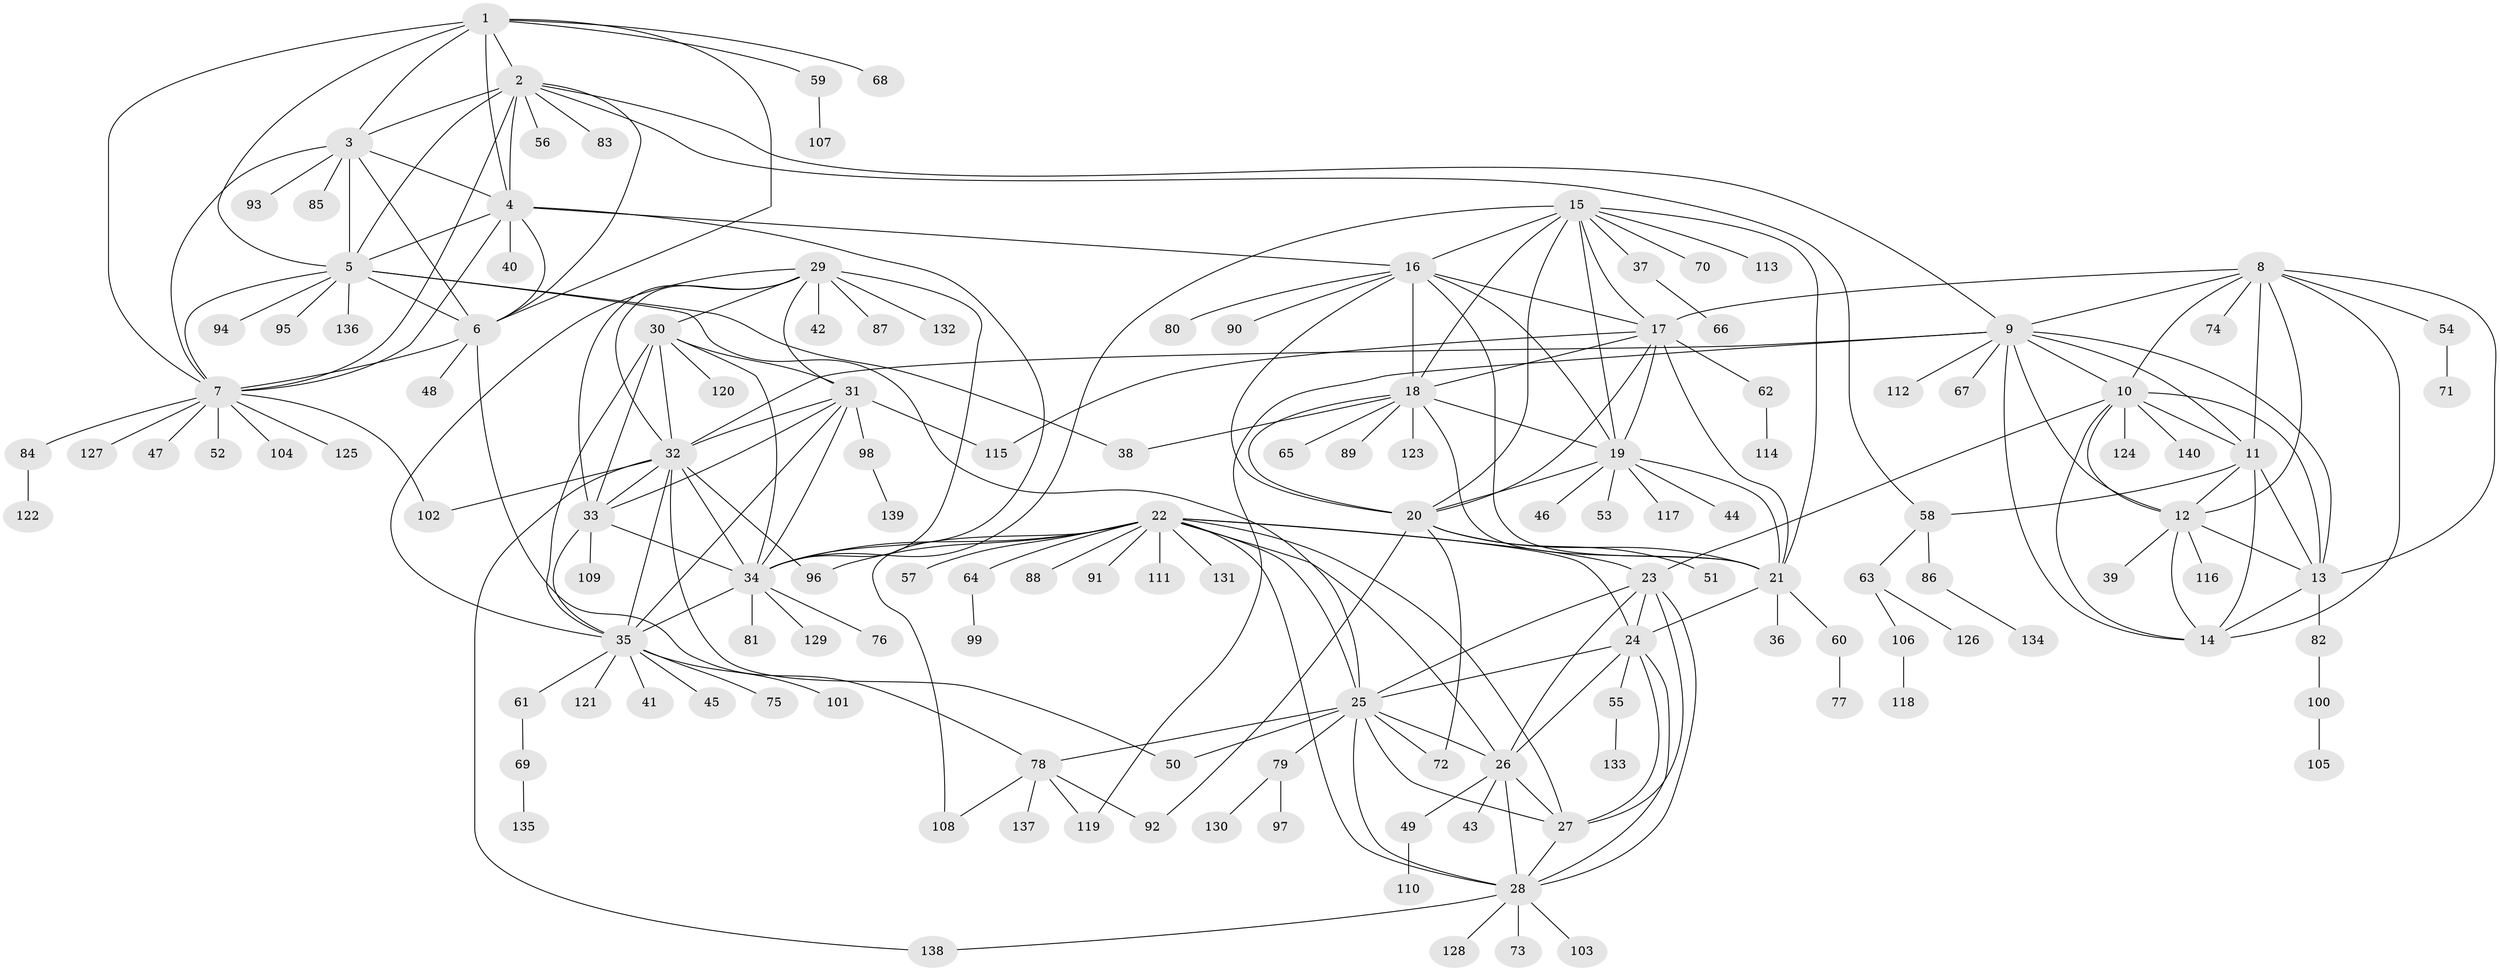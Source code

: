 // Generated by graph-tools (version 1.1) at 2025/37/03/09/25 02:37:18]
// undirected, 140 vertices, 232 edges
graph export_dot {
graph [start="1"]
  node [color=gray90,style=filled];
  1;
  2;
  3;
  4;
  5;
  6;
  7;
  8;
  9;
  10;
  11;
  12;
  13;
  14;
  15;
  16;
  17;
  18;
  19;
  20;
  21;
  22;
  23;
  24;
  25;
  26;
  27;
  28;
  29;
  30;
  31;
  32;
  33;
  34;
  35;
  36;
  37;
  38;
  39;
  40;
  41;
  42;
  43;
  44;
  45;
  46;
  47;
  48;
  49;
  50;
  51;
  52;
  53;
  54;
  55;
  56;
  57;
  58;
  59;
  60;
  61;
  62;
  63;
  64;
  65;
  66;
  67;
  68;
  69;
  70;
  71;
  72;
  73;
  74;
  75;
  76;
  77;
  78;
  79;
  80;
  81;
  82;
  83;
  84;
  85;
  86;
  87;
  88;
  89;
  90;
  91;
  92;
  93;
  94;
  95;
  96;
  97;
  98;
  99;
  100;
  101;
  102;
  103;
  104;
  105;
  106;
  107;
  108;
  109;
  110;
  111;
  112;
  113;
  114;
  115;
  116;
  117;
  118;
  119;
  120;
  121;
  122;
  123;
  124;
  125;
  126;
  127;
  128;
  129;
  130;
  131;
  132;
  133;
  134;
  135;
  136;
  137;
  138;
  139;
  140;
  1 -- 2;
  1 -- 3;
  1 -- 4;
  1 -- 5;
  1 -- 6;
  1 -- 7;
  1 -- 59;
  1 -- 68;
  2 -- 3;
  2 -- 4;
  2 -- 5;
  2 -- 6;
  2 -- 7;
  2 -- 9;
  2 -- 56;
  2 -- 58;
  2 -- 83;
  3 -- 4;
  3 -- 5;
  3 -- 6;
  3 -- 7;
  3 -- 85;
  3 -- 93;
  4 -- 5;
  4 -- 6;
  4 -- 7;
  4 -- 16;
  4 -- 34;
  4 -- 40;
  5 -- 6;
  5 -- 7;
  5 -- 25;
  5 -- 38;
  5 -- 94;
  5 -- 95;
  5 -- 136;
  6 -- 7;
  6 -- 48;
  6 -- 78;
  7 -- 47;
  7 -- 52;
  7 -- 84;
  7 -- 102;
  7 -- 104;
  7 -- 125;
  7 -- 127;
  8 -- 9;
  8 -- 10;
  8 -- 11;
  8 -- 12;
  8 -- 13;
  8 -- 14;
  8 -- 17;
  8 -- 54;
  8 -- 74;
  9 -- 10;
  9 -- 11;
  9 -- 12;
  9 -- 13;
  9 -- 14;
  9 -- 32;
  9 -- 67;
  9 -- 112;
  9 -- 119;
  10 -- 11;
  10 -- 12;
  10 -- 13;
  10 -- 14;
  10 -- 23;
  10 -- 124;
  10 -- 140;
  11 -- 12;
  11 -- 13;
  11 -- 14;
  11 -- 58;
  12 -- 13;
  12 -- 14;
  12 -- 39;
  12 -- 116;
  13 -- 14;
  13 -- 82;
  15 -- 16;
  15 -- 17;
  15 -- 18;
  15 -- 19;
  15 -- 20;
  15 -- 21;
  15 -- 34;
  15 -- 37;
  15 -- 70;
  15 -- 113;
  16 -- 17;
  16 -- 18;
  16 -- 19;
  16 -- 20;
  16 -- 21;
  16 -- 80;
  16 -- 90;
  17 -- 18;
  17 -- 19;
  17 -- 20;
  17 -- 21;
  17 -- 62;
  17 -- 115;
  18 -- 19;
  18 -- 20;
  18 -- 21;
  18 -- 38;
  18 -- 65;
  18 -- 89;
  18 -- 123;
  19 -- 20;
  19 -- 21;
  19 -- 44;
  19 -- 46;
  19 -- 53;
  19 -- 117;
  20 -- 21;
  20 -- 51;
  20 -- 72;
  20 -- 92;
  21 -- 24;
  21 -- 36;
  21 -- 60;
  22 -- 23;
  22 -- 24;
  22 -- 25;
  22 -- 26;
  22 -- 27;
  22 -- 28;
  22 -- 34;
  22 -- 57;
  22 -- 64;
  22 -- 88;
  22 -- 91;
  22 -- 96;
  22 -- 108;
  22 -- 111;
  22 -- 131;
  23 -- 24;
  23 -- 25;
  23 -- 26;
  23 -- 27;
  23 -- 28;
  24 -- 25;
  24 -- 26;
  24 -- 27;
  24 -- 28;
  24 -- 55;
  25 -- 26;
  25 -- 27;
  25 -- 28;
  25 -- 50;
  25 -- 72;
  25 -- 78;
  25 -- 79;
  26 -- 27;
  26 -- 28;
  26 -- 43;
  26 -- 49;
  27 -- 28;
  28 -- 73;
  28 -- 103;
  28 -- 128;
  28 -- 138;
  29 -- 30;
  29 -- 31;
  29 -- 32;
  29 -- 33;
  29 -- 34;
  29 -- 35;
  29 -- 42;
  29 -- 87;
  29 -- 132;
  30 -- 31;
  30 -- 32;
  30 -- 33;
  30 -- 34;
  30 -- 35;
  30 -- 120;
  31 -- 32;
  31 -- 33;
  31 -- 34;
  31 -- 35;
  31 -- 98;
  31 -- 115;
  32 -- 33;
  32 -- 34;
  32 -- 35;
  32 -- 50;
  32 -- 96;
  32 -- 102;
  32 -- 138;
  33 -- 34;
  33 -- 35;
  33 -- 109;
  34 -- 35;
  34 -- 76;
  34 -- 81;
  34 -- 129;
  35 -- 41;
  35 -- 45;
  35 -- 61;
  35 -- 75;
  35 -- 101;
  35 -- 121;
  37 -- 66;
  49 -- 110;
  54 -- 71;
  55 -- 133;
  58 -- 63;
  58 -- 86;
  59 -- 107;
  60 -- 77;
  61 -- 69;
  62 -- 114;
  63 -- 106;
  63 -- 126;
  64 -- 99;
  69 -- 135;
  78 -- 92;
  78 -- 108;
  78 -- 119;
  78 -- 137;
  79 -- 97;
  79 -- 130;
  82 -- 100;
  84 -- 122;
  86 -- 134;
  98 -- 139;
  100 -- 105;
  106 -- 118;
}
